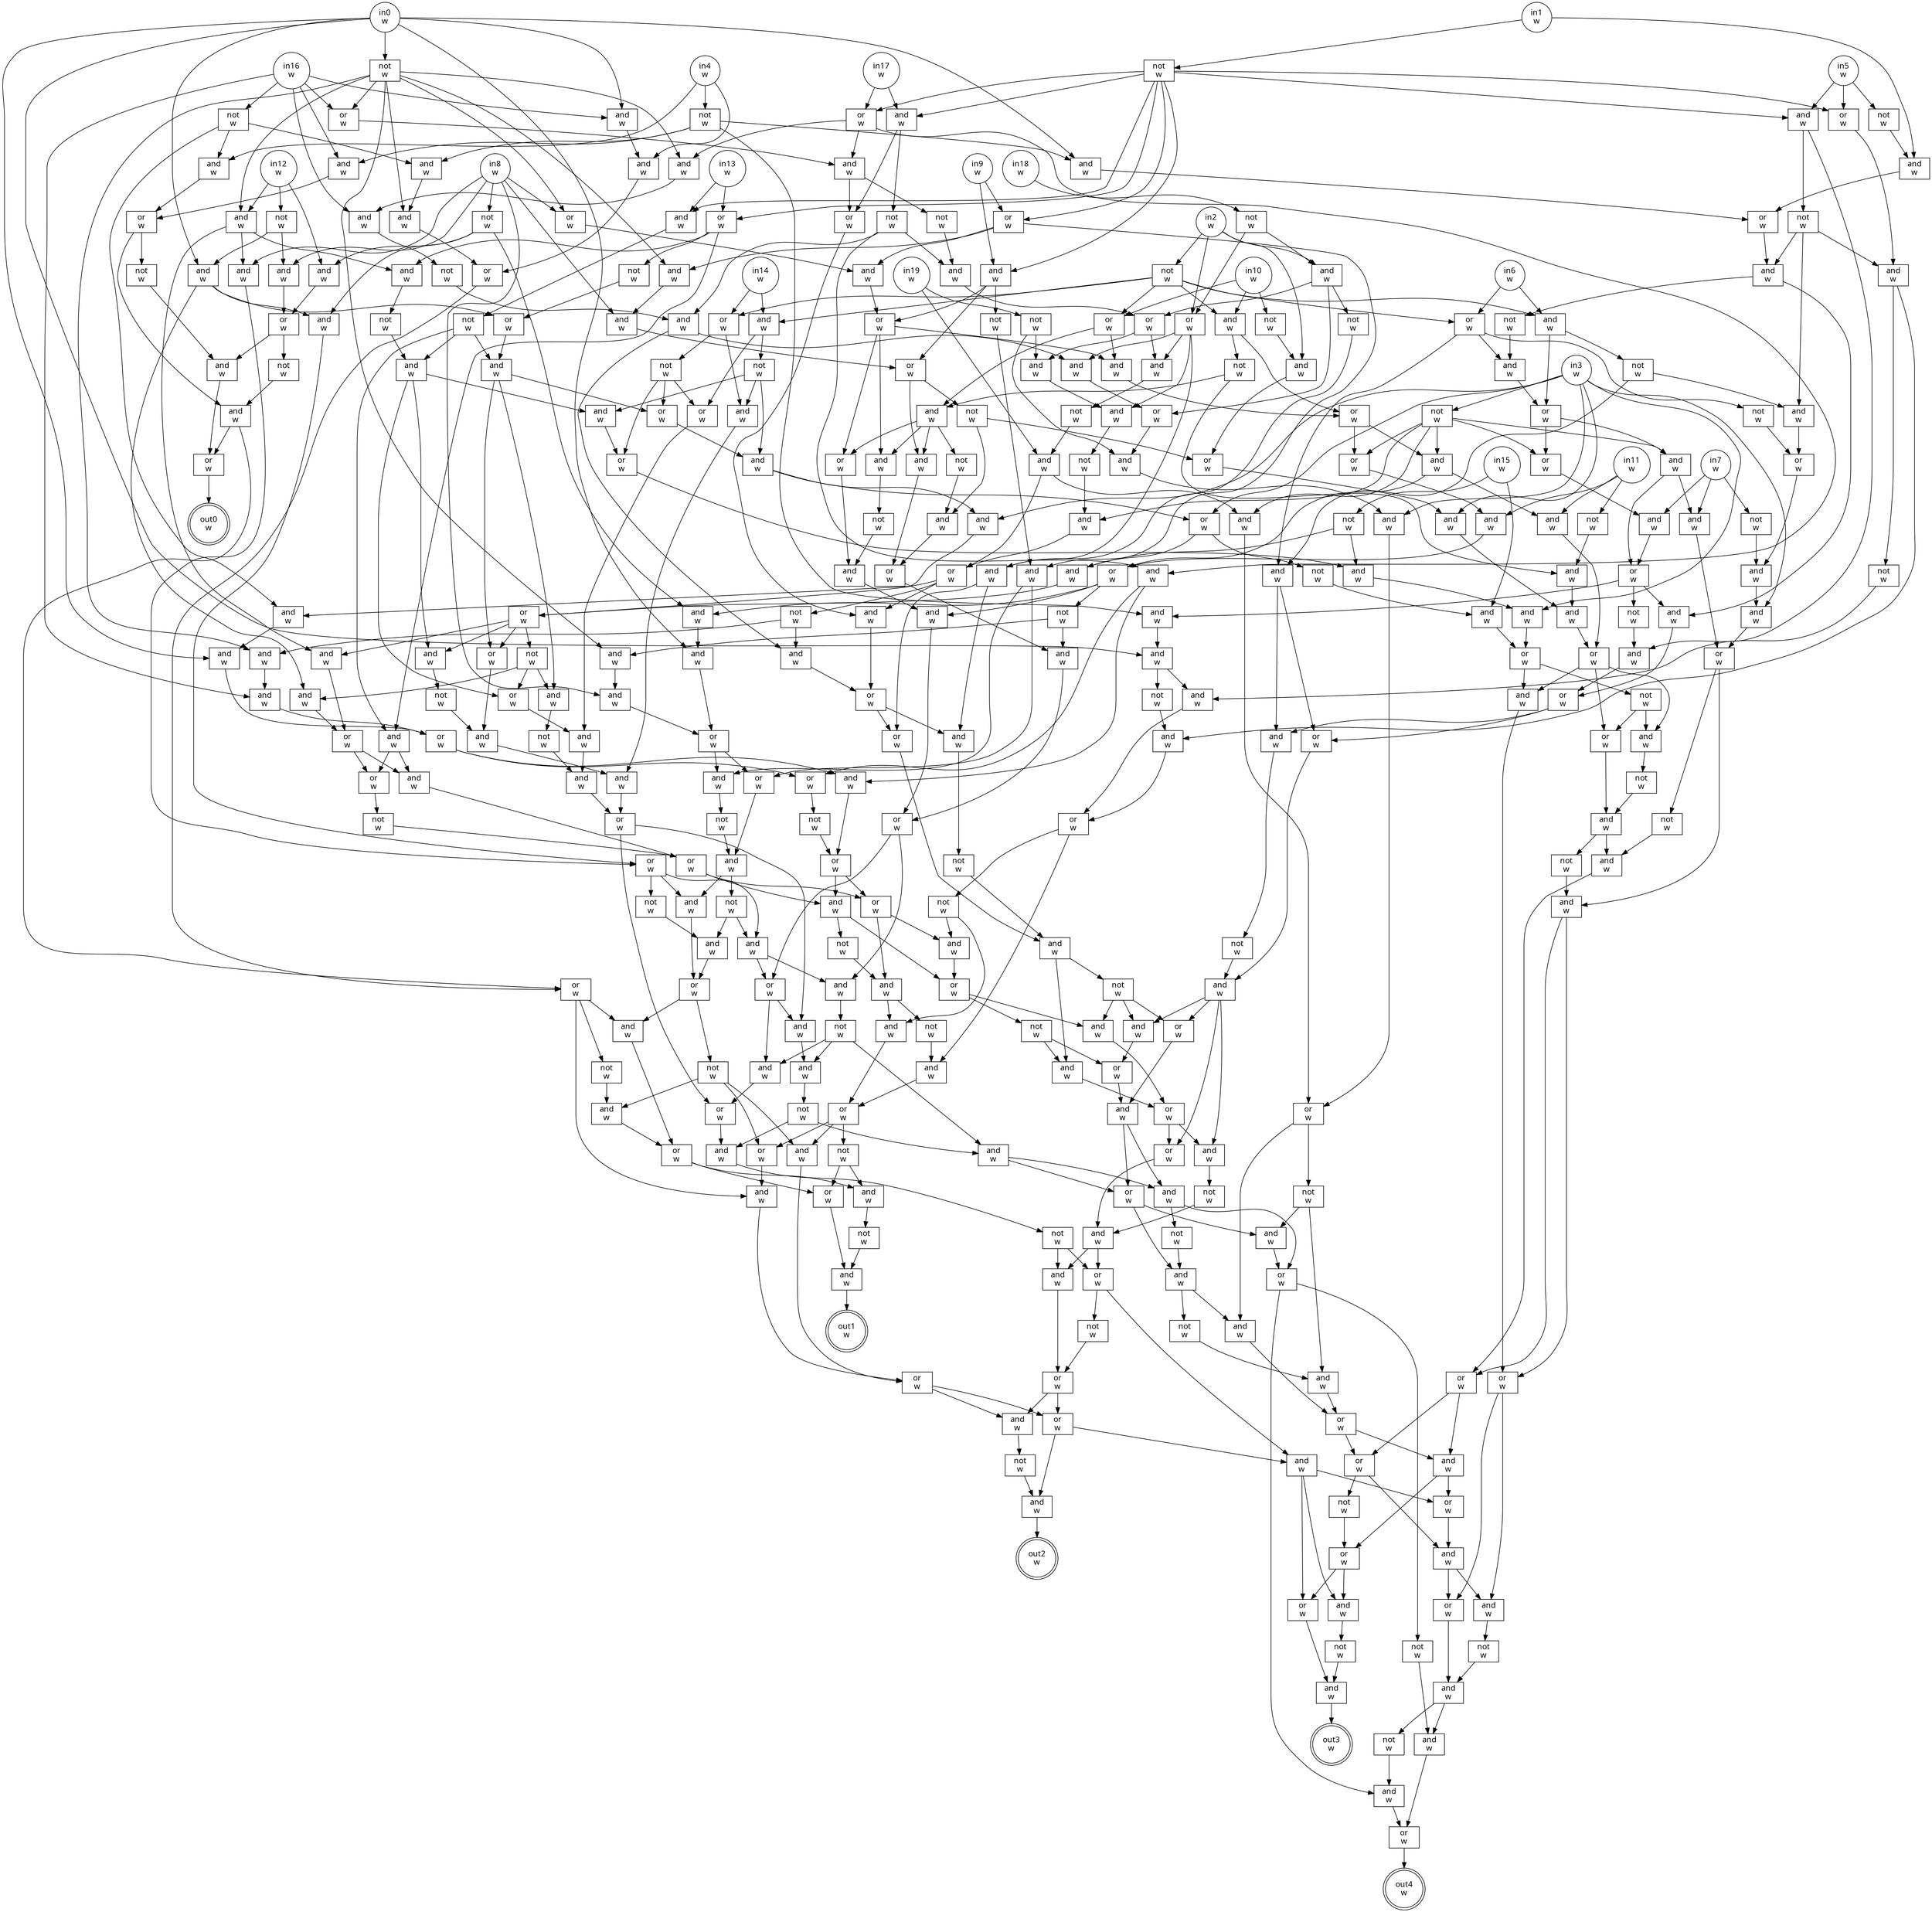 digraph circuit{
	node [style = filled, fillcolor = white,shape=rect, fontname=geneva]
	g0 [label="in0\nw",shape=circle,fillcolor=white]
	g1 [label="in1\nw",shape=circle,fillcolor=white]
	g2 [label="in2\nw",shape=circle,fillcolor=white]
	g3 [label="in3\nw",shape=circle,fillcolor=white]
	g4 [label="in4\nw",shape=circle,fillcolor=white]
	g5 [label="in5\nw",shape=circle,fillcolor=white]
	g6 [label="in6\nw",shape=circle,fillcolor=white]
	g7 [label="in7\nw",shape=circle,fillcolor=white]
	g8 [label="in8\nw",shape=circle,fillcolor=white]
	g9 [label="in9\nw",shape=circle,fillcolor=white]
	g10 [label="in10\nw",shape=circle,fillcolor=white]
	g11 [label="in11\nw",shape=circle,fillcolor=white]
	g12 [label="in12\nw",shape=circle,fillcolor=white]
	g13 [label="in13\nw",shape=circle,fillcolor=white]
	g14 [label="in14\nw",shape=circle,fillcolor=white]
	g15 [label="in15\nw",shape=circle,fillcolor=white]
	g16 [label="in16\nw",shape=circle,fillcolor=white]
	g17 [label="in17\nw",shape=circle,fillcolor=white]
	g18 [label="in18\nw",shape=circle,fillcolor=white]
	g19 [label="in19\nw",shape=circle,fillcolor=white]
	g20 [label="not\nw",fillcolor=white]
	g21 [label="not\nw",fillcolor=white]
	g22 [label="not\nw",fillcolor=white]
	g23 [label="not\nw",fillcolor=white]
	g24 [label="not\nw",fillcolor=white]
	g25 [label="not\nw",fillcolor=white]
	g26 [label="not\nw",fillcolor=white]
	g27 [label="and\nw",fillcolor=white]
	g28 [label="not\nw",fillcolor=white]
	g29 [label="and\nw",fillcolor=white]
	g30 [label="or\nw",fillcolor=white]
	g31 [label="not\nw",fillcolor=white]
	g32 [label="not\nw",fillcolor=white]
	g33 [label="not\nw",fillcolor=white]
	g34 [label="and\nw",fillcolor=white]
	g35 [label="not\nw",fillcolor=white]
	g36 [label="and\nw",fillcolor=white]
	g37 [label="or\nw",fillcolor=white]
	g38 [label="and\nw",fillcolor=white]
	g39 [label="not\nw",fillcolor=white]
	g40 [label="and\nw",fillcolor=white]
	g41 [label="or\nw",fillcolor=white]
	g42 [label="and\nw",fillcolor=white]
	g43 [label="not\nw",fillcolor=white]
	g44 [label="or\nw",fillcolor=white]
	g45 [label="and\nw",fillcolor=white]
	g46 [label="not\nw",fillcolor=white]
	g47 [label="and\nw",fillcolor=white]
	g48 [label="and\nw",fillcolor=white]
	g49 [label="not\nw",fillcolor=white]
	g50 [label="or\nw",fillcolor=white]
	g51 [label="not\nw",fillcolor=white]
	g52 [label="and\nw",fillcolor=white]
	g53 [label="or\nw",fillcolor=white]
	g54 [label="not\nw",fillcolor=white]
	g55 [label="and\nw",fillcolor=white]
	g56 [label="and\nw",fillcolor=white]
	g57 [label="not\nw",fillcolor=white]
	g58 [label="or\nw",fillcolor=white]
	g59 [label="and\nw",fillcolor=white]
	g60 [label="not\nw",fillcolor=white]
	g61 [label="and\nw",fillcolor=white]
	g62 [label="not\nw",fillcolor=white]
	g63 [label="and\nw",fillcolor=white]
	g64 [label="or\nw",fillcolor=white]
	g65 [label="and\nw",fillcolor=white]
	g66 [label="not\nw",fillcolor=white]
	g67 [label="and\nw",fillcolor=white]
	g68 [label="not\nw",fillcolor=white]
	g69 [label="or\nw",fillcolor=white]
	g70 [label="and\nw",fillcolor=white]
	g71 [label="not\nw",fillcolor=white]
	g72 [label="and\nw",fillcolor=white]
	g73 [label="and\nw",fillcolor=white]
	g74 [label="not\nw",fillcolor=white]
	g75 [label="or\nw",fillcolor=white]
	g76 [label="and\nw",fillcolor=white]
	g77 [label="not\nw",fillcolor=white]
	g78 [label="and\nw",fillcolor=white]
	g79 [label="not\nw",fillcolor=white]
	g80 [label="and\nw",fillcolor=white]
	g81 [label="or\nw",fillcolor=white]
	g82 [label="and\nw",fillcolor=white]
	g83 [label="and\nw",fillcolor=white]
	g84 [label="or\nw",fillcolor=white]
	g85 [label="and\nw",fillcolor=white]
	g86 [label="not\nw",fillcolor=white]
	g87 [label="or\nw",fillcolor=white]
	g88 [label="and\nw",fillcolor=white]
	g89 [label="not\nw",fillcolor=white]
	g90 [label="and\nw",fillcolor=white]
	g91 [label="and\nw",fillcolor=white]
	g92 [label="or\nw",fillcolor=white]
	g93 [label="and\nw",fillcolor=white]
	g94 [label="or\nw",fillcolor=white]
	g95 [label="and\nw",fillcolor=white]
	g96 [label="and\nw",fillcolor=white]
	g97 [label="or\nw",fillcolor=white]
	g98 [label="and\nw",fillcolor=white]
	g99 [label="or\nw",fillcolor=white]
	g100 [label="not\nw",fillcolor=white]
	g101 [label="not\nw",fillcolor=white]
	g102 [label="and\nw",fillcolor=white]
	g103 [label="and\nw",fillcolor=white]
	g104 [label="not\nw",fillcolor=white]
	g105 [label="or\nw",fillcolor=white]
	g106 [label="and\nw",fillcolor=white]
	g107 [label="and\nw",fillcolor=white]
	g108 [label="and\nw",fillcolor=white]
	g109 [label="or\nw",fillcolor=white]
	g110 [label="and\nw",fillcolor=white]
	g111 [label="not\nw",fillcolor=white]
	g112 [label="and\nw",fillcolor=white]
	g113 [label="or\nw",fillcolor=white]
	g114 [label="or\nw",fillcolor=white]
	g115 [label="and\nw",fillcolor=white]
	g116 [label="and\nw",fillcolor=white]
	g117 [label="or\nw",fillcolor=white]
	g118 [label="and\nw",fillcolor=white]
	g119 [label="and\nw",fillcolor=white]
	g120 [label="not\nw",fillcolor=white]
	g121 [label="and\nw",fillcolor=white]
	g122 [label="or\nw",fillcolor=white]
	g123 [label="or\nw",fillcolor=white]
	g124 [label="and\nw",fillcolor=white]
	g125 [label="not\nw",fillcolor=white]
	g126 [label="and\nw",fillcolor=white]
	g127 [label="and\nw",fillcolor=white]
	g128 [label="or\nw",fillcolor=white]
	g129 [label="not\nw",fillcolor=white]
	g130 [label="and\nw",fillcolor=white]
	g131 [label="and\nw",fillcolor=white]
	g132 [label="not\nw",fillcolor=white]
	g133 [label="and\nw",fillcolor=white]
	g134 [label="or\nw",fillcolor=white]
	g135 [label="not\nw",fillcolor=white]
	g136 [label="and\nw",fillcolor=white]
	g137 [label="and\nw",fillcolor=white]
	g138 [label="not\nw",fillcolor=white]
	g139 [label="or\nw",fillcolor=white]
	g140 [label="and\nw",fillcolor=white]
	g141 [label="or\nw",fillcolor=white]
	g142 [label="not\nw",fillcolor=white]
	g143 [label="and\nw",fillcolor=white]
	g144 [label="or\nw",fillcolor=white]
	g145 [label="and\nw",fillcolor=white]
	g146 [label="not\nw",fillcolor=white]
	g147 [label="and\nw",fillcolor=white]
	g148 [label="and\nw",fillcolor=white]
	g149 [label="and\nw",fillcolor=white]
	g150 [label="and\nw",fillcolor=white]
	g151 [label="not\nw",fillcolor=white]
	g152 [label="and\nw",fillcolor=white]
	g153 [label="or\nw",fillcolor=white]
	g154 [label="and\nw",fillcolor=white]
	g155 [label="and\nw",fillcolor=white]
	g156 [label="and\nw",fillcolor=white]
	g157 [label="not\nw",fillcolor=white]
	g158 [label="and\nw",fillcolor=white]
	g159 [label="and\nw",fillcolor=white]
	g160 [label="or\nw",fillcolor=white]
	g161 [label="or\nw",fillcolor=white]
	g162 [label="not\nw",fillcolor=white]
	g163 [label="and\nw",fillcolor=white]
	g164 [label="or\nw",fillcolor=white]
	g165 [label="and\nw",fillcolor=white]
	g166 [label="and\nw",fillcolor=white]
	g167 [label="or\nw",fillcolor=white]
	g168 [label="or\nw",fillcolor=white]
	g169 [label="not\nw",fillcolor=white]
	g170 [label="and\nw",fillcolor=white]
	g171 [label="or\nw",fillcolor=white]
	g172 [label="and\nw",fillcolor=white]
	g173 [label="not\nw",fillcolor=white]
	g174 [label="or\nw",fillcolor=white]
	g175 [label="and\nw",fillcolor=white]
	g176 [label="and\nw",fillcolor=white]
	g177 [label="not\nw",fillcolor=white]
	g178 [label="and\nw",fillcolor=white]
	g179 [label="or\nw",fillcolor=white]
	g180 [label="not\nw",fillcolor=white]
	g181 [label="and\nw",fillcolor=white]
	g182 [label="or\nw",fillcolor=white]
	g183 [label="not\nw",fillcolor=white]
	g184 [label="and\nw",fillcolor=white]
	g185 [label="or\nw",fillcolor=white]
	g186 [label="not\nw",fillcolor=white]
	g187 [label="and\nw",fillcolor=white]
	g188 [label="not\nw",fillcolor=white]
	g189 [label="and\nw",fillcolor=white]
	g190 [label="or\nw",fillcolor=white]
	g191 [label="and\nw",fillcolor=white]
	g192 [label="and\nw",fillcolor=white]
	g193 [label="and\nw",fillcolor=white]
	g194 [label="not\nw",fillcolor=white]
	g195 [label="and\nw",fillcolor=white]
	g196 [label="and\nw",fillcolor=white]
	g197 [label="or\nw",fillcolor=white]
	g198 [label="and\nw",fillcolor=white]
	g199 [label="or\nw",fillcolor=white]
	g200 [label="and\nw",fillcolor=white]
	g201 [label="and\nw",fillcolor=white]
	g202 [label="or\nw",fillcolor=white]
	g203 [label="not\nw",fillcolor=white]
	g204 [label="and\nw",fillcolor=white]
	g205 [label="or\nw",fillcolor=white]
	g206 [label="or\nw",fillcolor=white]
	g207 [label="not\nw",fillcolor=white]
	g208 [label="or\nw",fillcolor=white]
	g209 [label="and\nw",fillcolor=white]
	g210 [label="or\nw",fillcolor=white]
	g211 [label="and\nw",fillcolor=white]
	g212 [label="or\nw",fillcolor=white]
	g213 [label="or\nw",fillcolor=white]
	g214 [label="and\nw",fillcolor=white]
	g215 [label="and\nw",fillcolor=white]
	g216 [label="or\nw",fillcolor=white]
	g217 [label="and\nw",fillcolor=white]
	g218 [label="and\nw",fillcolor=white]
	g219 [label="not\nw",fillcolor=white]
	g220 [label="and\nw",fillcolor=white]
	g221 [label="and\nw",fillcolor=white]
	g222 [label="not\nw",fillcolor=white]
	g223 [label="or\nw",fillcolor=white]
	g224 [label="and\nw",fillcolor=white]
	g225 [label="and\nw",fillcolor=white]
	g226 [label="and\nw",fillcolor=white]
	g227 [label="and\nw",fillcolor=white]
	g228 [label="or\nw",fillcolor=white]
	g229 [label="and\nw",fillcolor=white]
	g230 [label="not\nw",fillcolor=white]
	g231 [label="or\nw",fillcolor=white]
	g232 [label="and\nw",fillcolor=white]
	g233 [label="and\nw",fillcolor=white]
	g234 [label="not\nw",fillcolor=white]
	g235 [label="and\nw",fillcolor=white]
	g236 [label="or\nw",fillcolor=white]
	g237 [label="and\nw",fillcolor=white]
	g238 [label="not\nw",fillcolor=white]
	g239 [label="and\nw",fillcolor=white]
	g240 [label="or\nw",fillcolor=white]
	g241 [label="and\nw",fillcolor=white]
	g242 [label="not\nw",fillcolor=white]
	g243 [label="or\nw",fillcolor=white]
	g244 [label="and\nw",fillcolor=white]
	g245 [label="or\nw",fillcolor=white]
	g246 [label="and\nw",fillcolor=white]
	g247 [label="and\nw",fillcolor=white]
	g248 [label="or\nw",fillcolor=white]
	g249 [label="and\nw",fillcolor=white]
	g250 [label="and\nw",fillcolor=white]
	g251 [label="and\nw",fillcolor=white]
	g252 [label="not\nw",fillcolor=white]
	g253 [label="and\nw",fillcolor=white]
	g254 [label="and\nw",fillcolor=white]
	g255 [label="or\nw",fillcolor=white]
	g256 [label="or\nw",fillcolor=white]
	g257 [label="and\nw",fillcolor=white]
	g258 [label="not\nw",fillcolor=white]
	g259 [label="and\nw",fillcolor=white]
	g260 [label="and\nw",fillcolor=white]
	g261 [label="not\nw",fillcolor=white]
	g262 [label="and\nw",fillcolor=white]
	g263 [label="or\nw",fillcolor=white]
	g264 [label="or\nw",fillcolor=white]
	g265 [label="and\nw",fillcolor=white]
	g266 [label="not\nw",fillcolor=white]
	g267 [label="and\nw",fillcolor=white]
	g268 [label="and\nw",fillcolor=white]
	g269 [label="or\nw",fillcolor=white]
	g270 [label="or\nw",fillcolor=white]
	g271 [label="and\nw",fillcolor=white]
	g272 [label="and\nw",fillcolor=white]
	g273 [label="or\nw",fillcolor=white]
	g274 [label="and\nw",fillcolor=white]
	g275 [label="and\nw",fillcolor=white]
	g276 [label="or\nw",fillcolor=white]
	g277 [label="not\nw",fillcolor=white]
	g278 [label="and\nw",fillcolor=white]
	g279 [label="and\nw",fillcolor=white]
	g280 [label="or\nw",fillcolor=white]
	g281 [label="and\nw",fillcolor=white]
	g282 [label="not\nw",fillcolor=white]
	g283 [label="and\nw",fillcolor=white]
	g284 [label="or\nw",fillcolor=white]
	g285 [label="and\nw",fillcolor=white]
	g286 [label="or\nw",fillcolor=white]
	g287 [label="and\nw",fillcolor=white]
	g288 [label="not\nw",fillcolor=white]
	g289 [label="or\nw",fillcolor=white]
	g290 [label="and\nw",fillcolor=white]
	g291 [label="or\nw",fillcolor=white]
	g292 [label="and\nw",fillcolor=white]
	g293 [label="and\nw",fillcolor=white]
	g294 [label="not\nw",fillcolor=white]
	g295 [label="and\nw",fillcolor=white]
	g296 [label="not\nw",fillcolor=white]
	g297 [label="and\nw",fillcolor=white]
	g298 [label="or\nw",fillcolor=white]
	g299 [label="not\nw",fillcolor=white]
	g300 [label="or\nw",fillcolor=white]
	g301 [label="and\nw",fillcolor=white]
	g302 [label="not\nw",fillcolor=white]
	g303 [label="or\nw",fillcolor=white]
	g304 [label="and\nw",fillcolor=white]
	g305 [label="and\nw",fillcolor=white]
	g306 [label="and\nw",fillcolor=white]
	g307 [label="or\nw",fillcolor=white]
	g308 [label="and\nw",fillcolor=white]
	g309 [label="and\nw",fillcolor=white]
	g310 [label="or\nw",fillcolor=white]
	g311 [label="not\nw",fillcolor=white]
	g312 [label="not\nw",fillcolor=white]
	g313 [label="and\nw",fillcolor=white]
	g314 [label="and\nw",fillcolor=white]
	g315 [label="not\nw",fillcolor=white]
	g316 [label="and\nw",fillcolor=white]
	g317 [label="or\nw",fillcolor=white]
	g318 [label="or\nw",fillcolor=white]
	g319 [label="and\nw",fillcolor=white]
	g320 [label="and\nw",fillcolor=white]
	g321 [label="or\nw",fillcolor=white]
	g322 [label="or\nw",fillcolor=white]
	g323 [label="and\nw",fillcolor=white]
	g324 [label="not\nw",fillcolor=white]
	g325 [label="and\nw",fillcolor=white]
	g326 [label="and\nw",fillcolor=white]
	g327 [label="not\nw",fillcolor=white]
	g328 [label="and\nw",fillcolor=white]
	g329 [label="or\nw",fillcolor=white]
	g330 [label="or\nw",fillcolor=white]
	g331 [label="not\nw",fillcolor=white]
	g332 [label="and\nw",fillcolor=white]
	g333 [label="or\nw",fillcolor=white]
	g334 [label="and\nw",fillcolor=white]
	g335 [label="not\nw",fillcolor=white]
	g336 [label="or\nw",fillcolor=white]
	g337 [label="and\nw",fillcolor=white]
	g338 [label="or\nw",fillcolor=white]
	g339 [label="and\nw",fillcolor=white]
	g340 [label="and\nw",fillcolor=white]
	g341 [label="or\nw",fillcolor=white]
	g342 [label="and\nw",fillcolor=white]
	g343 [label="not\nw",fillcolor=white]
	g344 [label="or\nw",fillcolor=white]
	g345 [label="and\nw",fillcolor=white]
	g346 [label="and\nw",fillcolor=white]
	g347 [label="not\nw",fillcolor=white]
	g348 [label="and\nw",fillcolor=white]
	g349 [label="or\nw",fillcolor=white]
	g350 [label="out0\nw",shape=doublecircle,fillcolor=white]
	g351 [label="out1\nw",shape=doublecircle,fillcolor=white]
	g352 [label="out2\nw",shape=doublecircle,fillcolor=white]
	g353 [label="out3\nw",shape=doublecircle,fillcolor=white]
	g354 [label="out4\nw",shape=doublecircle,fillcolor=white]
	edge [fontname=Geneva,fontcolor=forestgreen]
	g0->g91
	g0->g108
	g0->g130
	g0->g136
	g0->g138
	g0->g155
	g0->g218
	g1->g67
	g1->g68
	g2->g44
	g2->g45
	g2->g48
	g2->g49
	g3->g43
	g3->g83
	g3->g96
	g3->g97
	g3->g201
	g3->g275
	g3->g319
	g4->g34
	g4->g35
	g4->g137
	g5->g33
	g5->g78
	g5->g84
	g6->g56
	g6->g58
	g7->g32
	g7->g115
	g7->g127
	g8->g27
	g8->g28
	g8->g184
	g8->g208
	g8->g227
	g8->g279
	g9->g87
	g9->g88
	g10->g26
	g10->g61
	g10->g64
	g11->g25
	g11->g214
	g11->g220
	g12->g24
	g12->g29
	g12->g165
	g13->g73
	g13->g75
	g14->g50
	g14->g52
	g15->g23
	g15->g102
	g16->g22
	g16->g36
	g16->g136
	g16->g139
	g16->g159
	g16->g251
	g17->g69
	g17->g70
	g18->g21
	g19->g20
	g19->g147
	g20->g149
	g20->g274
	g21->g44
	g21->g45
	g22->g34
	g22->g42
	g22->g154
	g23->g98
	g23->g200
	g24->g27
	g24->g91
	g25->g63
	g26->g48
	g27->g30
	g28->g29
	g28->g107
	g28->g217
	g29->g30
	g30->g31
	g30->g40
	g31->g38
	g32->g82
	g33->g67
	g34->g37
	g35->g36
	g35->g42
	g35->g108
	g35->g118
	g36->g37
	g37->g38
	g37->g39
	g38->g41
	g38->g206
	g39->g40
	g40->g41
	g41->g350
	g42->g204
	g43->g114
	g43->g116
	g43->g148
	g43->g152
	g43->g213
	g43->g215
	g44->g47
	g44->g145
	g44->g150
	g44->g272
	g45->g46
	g45->g144
	g45->g273
	g46->g47
	g47->g256
	g47->g257
	g48->g318
	g49->g50
	g49->g52
	g49->g56
	g49->g58
	g49->g61
	g49->g64
	g50->g51
	g50->g55
	g51->g53
	g51->g94
	g51->g199
	g52->g53
	g52->g54
	g53->g191
	g54->g55
	g54->g95
	g54->g198
	g55->g196
	g56->g57
	g56->g113
	g57->g59
	g57->g80
	g58->g59
	g58->g60
	g58->g112
	g59->g123
	g59->g124
	g60->g81
	g61->g62
	g61->g212
	g62->g63
	g62->g65
	g63->g320
	g64->g65
	g64->g211
	g65->g66
	g65->g221
	g65->g223
	g65->g281
	g66->g283
	g67->g109
	g68->g69
	g68->g70
	g68->g73
	g68->g75
	g68->g78
	g68->g84
	g68->g87
	g68->g88
	g69->g72
	g69->g140
	g69->g250
	g70->g71
	g70->g141
	g71->g72
	g71->g143
	g71->g253
	g72->g161
	g72->g163
	g73->g74
	g74->g76
	g74->g93
	g74->g189
	g75->g76
	g75->g77
	g75->g187
	g76->g168
	g76->g170
	g77->g92
	g78->g79
	g78->g121
	g79->g80
	g79->g85
	g79->g110
	g80->g81
	g81->g82
	g82->g83
	g83->g128
	g84->g85
	g85->g86
	g85->g133
	g86->g131
	g87->g90
	g87->g209
	g87->g278
	g88->g89
	g88->g210
	g88->g280
	g89->g90
	g90->g229
	g90->g231
	g91->g92
	g91->g106
	g91->g107
	g92->g93
	g93->g94
	g93->g103
	g93->g105
	g94->g95
	g95->g96
	g95->g97
	g96->g99
	g97->g98
	g97->g101
	g98->g99
	g99->g100
	g99->g105
	g99->g166
	g99->g193
	g100->g103
	g100->g106
	g100->g190
	g101->g102
	g102->g202
	g103->g104
	g104->g192
	g105->g195
	g106->g167
	g107->g185
	g108->g109
	g109->g110
	g110->g111
	g110->g119
	g111->g112
	g112->g113
	g113->g114
	g113->g116
	g114->g115
	g115->g117
	g116->g117
	g116->g127
	g117->g118
	g117->g119
	g117->g120
	g118->g130
	g119->g122
	g120->g121
	g121->g122
	g122->g123
	g122->g124
	g123->g126
	g124->g125
	g125->g126
	g126->g264
	g126->g265
	g126->g268
	g126->g270
	g127->g128
	g128->g129
	g128->g328
	g129->g326
	g130->g131
	g130->g132
	g131->g134
	g132->g133
	g133->g134
	g134->g135
	g134->g178
	g135->g176
	g135->g181
	g136->g137
	g137->g205
	g138->g139
	g138->g158
	g138->g165
	g138->g204
	g138->g208
	g138->g226
	g138->g250
	g138->g278
	g139->g140
	g140->g141
	g140->g142
	g141->g156
	g142->g143
	g143->g144
	g144->g145
	g144->g149
	g145->g146
	g146->g147
	g147->g148
	g147->g153
	g148->g276
	g149->g150
	g150->g151
	g151->g152
	g152->g153
	g153->g154
	g153->g156
	g153->g157
	g154->g155
	g155->g160
	g156->g255
	g157->g158
	g157->g254
	g158->g159
	g159->g160
	g160->g161
	g160->g163
	g161->g162
	g162->g164
	g163->g164
	g164->g172
	g164->g174
	g165->g166
	g165->g184
	g165->g187
	g166->g167
	g167->g168
	g167->g170
	g168->g169
	g169->g171
	g170->g171
	g171->g172
	g171->g174
	g172->g173
	g172->g182
	g173->g175
	g174->g175
	g174->g181
	g175->g176
	g175->g177
	g176->g179
	g177->g178
	g178->g179
	g179->g180
	g179->g245
	g179->g247
	g180->g241
	g180->g243
	g181->g182
	g182->g183
	g182->g262
	g183->g260
	g183->g269
	g184->g185
	g185->g186
	g185->g233
	g185->g249
	g186->g235
	g187->g188
	g188->g189
	g189->g190
	g189->g193
	g189->g198
	g190->g191
	g191->g192
	g192->g197
	g193->g194
	g194->g195
	g195->g196
	g196->g197
	g197->g291
	g197->g292
	g198->g199
	g199->g200
	g200->g201
	g201->g202
	g202->g203
	g202->g340
	g203->g322
	g203->g323
	g204->g205
	g205->g206
	g206->g207
	g206->g237
	g206->g246
	g207->g239
	g208->g209
	g209->g210
	g210->g211
	g210->g221
	g210->g223
	g211->g212
	g212->g213
	g212->g215
	g213->g214
	g214->g216
	g215->g216
	g215->g220
	g216->g217
	g216->g219
	g216->g225
	g217->g218
	g218->g228
	g219->g226
	g219->g285
	g220->g321
	g221->g222
	g222->g224
	g223->g224
	g224->g225
	g225->g286
	g226->g227
	g227->g228
	g228->g229
	g228->g231
	g229->g230
	g230->g232
	g231->g232
	g232->g233
	g232->g234
	g233->g236
	g234->g235
	g234->g249
	g235->g236
	g236->g237
	g236->g238
	g237->g240
	g238->g239
	g238->g245
	g238->g247
	g239->g240
	g240->g241
	g240->g243
	g241->g242
	g242->g244
	g243->g244
	g244->g351
	g245->g246
	g246->g248
	g247->g248
	g248->g301
	g248->g303
	g249->g287
	g249->g289
	g250->g251
	g251->g252
	g252->g253
	g253->g254
	g253->g272
	g254->g255
	g255->g256
	g255->g257
	g256->g259
	g257->g258
	g258->g259
	g259->g260
	g259->g261
	g260->g263
	g261->g262
	g261->g268
	g261->g270
	g262->g263
	g263->g264
	g263->g265
	g264->g267
	g265->g266
	g266->g267
	g267->g297
	g267->g298
	g268->g269
	g269->g271
	g270->g271
	g271->g307
	g271->g309
	g272->g273
	g273->g274
	g274->g275
	g275->g276
	g276->g277
	g276->g314
	g277->g308
	g277->g316
	g278->g279
	g279->g280
	g280->g281
	g280->g282
	g281->g284
	g282->g283
	g282->g318
	g283->g284
	g284->g285
	g285->g286
	g286->g287
	g286->g289
	g287->g288
	g288->g290
	g288->g293
	g288->g306
	g289->g290
	g289->g292
	g290->g291
	g291->g295
	g292->g293
	g293->g294
	g294->g295
	g294->g306
	g295->g296
	g296->g297
	g296->g298
	g297->g300
	g298->g299
	g298->g305
	g299->g300
	g300->g301
	g300->g303
	g301->g302
	g302->g304
	g303->g304
	g303->g305
	g304->g352
	g305->g334
	g305->g336
	g305->g338
	g306->g307
	g306->g309
	g307->g308
	g307->g313
	g308->g310
	g309->g310
	g309->g312
	g310->g311
	g310->g348
	g311->g346
	g312->g313
	g313->g314
	g313->g315
	g314->g317
	g315->g316
	g316->g317
	g317->g330
	g317->g332
	g318->g319
	g319->g320
	g320->g321
	g321->g322
	g321->g323
	g321->g340
	g322->g325
	g323->g324
	g324->g325
	g325->g326
	g325->g327
	g326->g329
	g327->g328
	g328->g329
	g328->g341
	g329->g330
	g329->g332
	g330->g331
	g330->g339
	g331->g333
	g332->g333
	g332->g338
	g333->g334
	g333->g336
	g334->g335
	g335->g337
	g336->g337
	g337->g353
	g338->g339
	g339->g342
	g339->g344
	g340->g341
	g341->g342
	g341->g344
	g342->g343
	g343->g345
	g344->g345
	g345->g346
	g345->g347
	g346->g349
	g347->g348
	g348->g349
	g349->g354
}